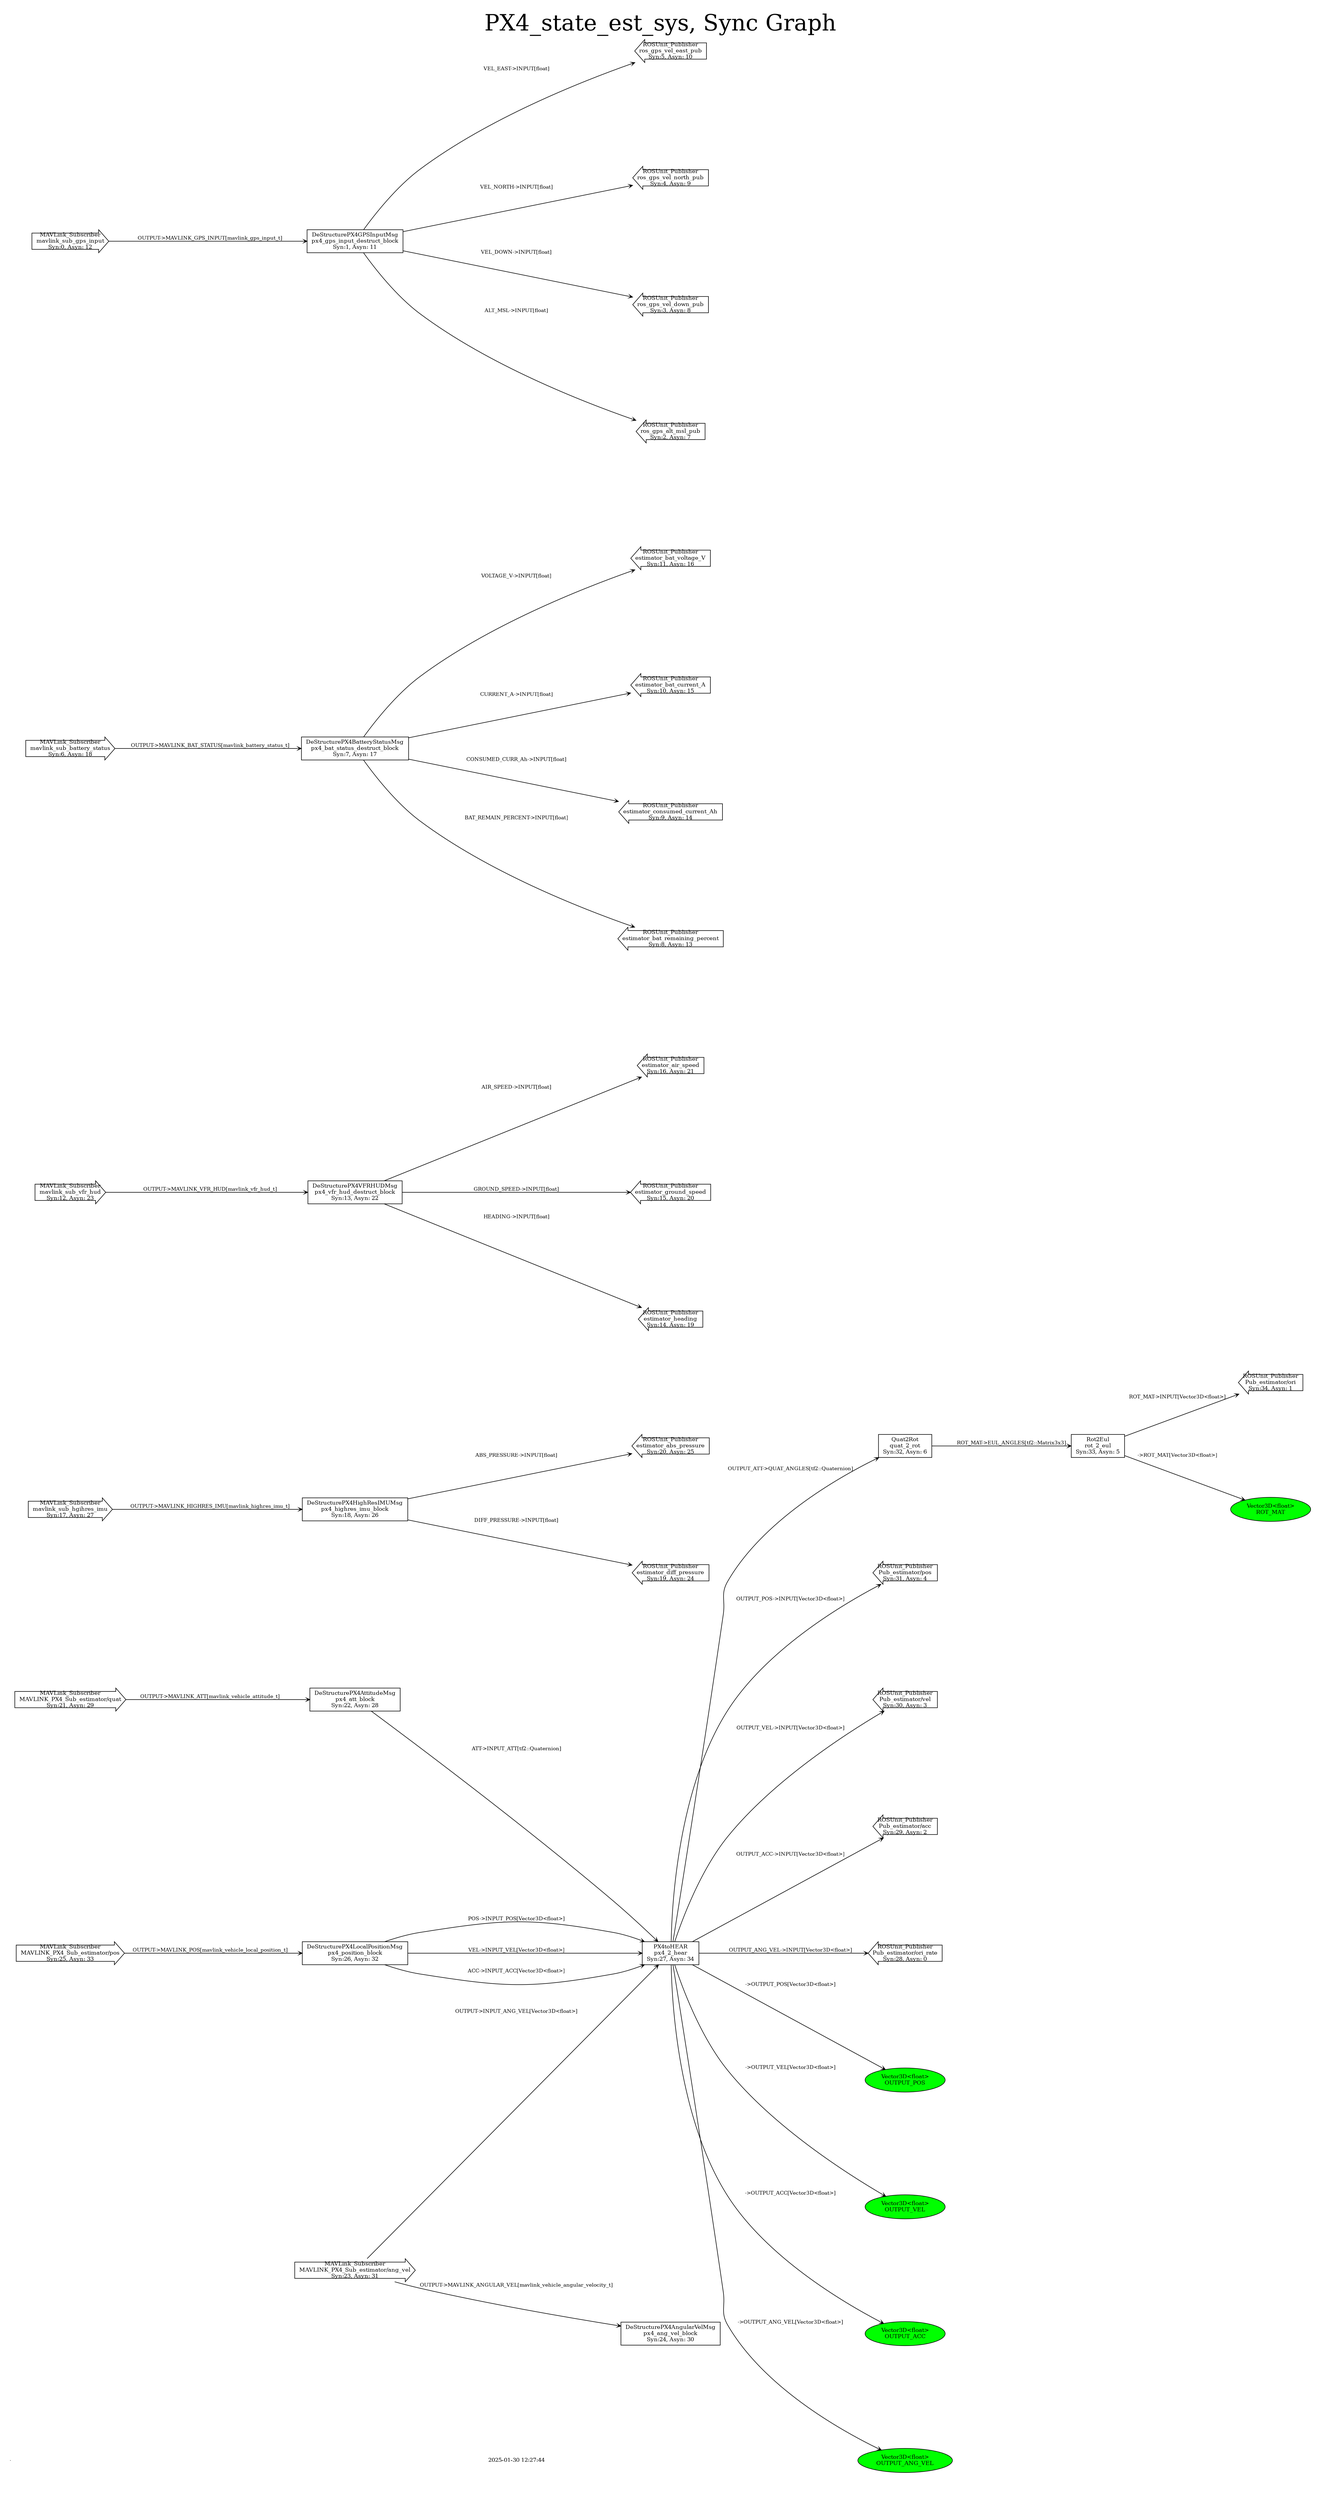 digraph G {
// Node for the image
node [shape=none, label="", width=0, height=0];
// Image node
imageNode [image="Media/as_built_rotated.png", width=1.0, height=1.0, fixedsize=true];
// Invisible subgraph to help with positioning
subgraph cluster0 {
label = "";
style = invis; // Makes this subgraph invisible
// Invisible node to help position the image node
invisNode [shape=point, width=0, height=0, label=""];
// Text node
textNode [label="2025-01-30 12:27:44", shape=plaintext, fontsize=10];
// Positioning nodes
invisNode -> imageNode [style=invis]; // Makes the edge invisible
imageNode -> textNode [style=invis]; // Connects image node to text node with invisible edge
}
{rank=source;invisNode;}
label="PX4_state_est_sys, Sync Graph"
labelloc="t"
;fontsize=40;
rankdir="LR"
graph[center=true, margin=0.2, nodesep=1.5, ranksep=0.15]
node[ shape=box,fontsize=10]
edge[weight=1.2,arrowsize=0.6, arrowhead=vee,fontsize=9]
  1 -> 2 [label="OUTPUT->MAVLINK_POS[mavlink_vehicle_local_position_t]",style="solid"];
  2 -> 0 [label="POS->INPUT_POS[Vector3D<float>]",style="solid"];
  2 -> 0 [label="VEL->INPUT_VEL[Vector3D<float>]",style="solid"];
  2 -> 0 [label="ACC->INPUT_ACC[Vector3D<float>]",style="solid"];
  3 -> 4 [label="OUTPUT->MAVLINK_ANGULAR_VEL[mavlink_vehicle_angular_velocity_t]",style="solid"];
  3 -> 0 [label="OUTPUT->INPUT_ANG_VEL[Vector3D<float>]",style="solid"];
  5 -> 6 [label="OUTPUT->MAVLINK_ATT[mavlink_vehicle_attitude_t]",style="solid"];
  6 -> 0 [label="ATT->INPUT_ATT[tf2::Quaternion]",style="solid"];
  7 -> 8 [label="OUTPUT->MAVLINK_HIGHRES_IMU[mavlink_highres_imu_t]",style="solid"];
  8 -> 9 [label="ABS_PRESSURE->INPUT[float]",style="solid"];
  8 -> 10 [label="DIFF_PRESSURE->INPUT[float]",style="solid"];
  11 -> 12 [label="OUTPUT->MAVLINK_VFR_HUD[mavlink_vfr_hud_t]",style="solid"];
  12 -> 13 [label="AIR_SPEED->INPUT[float]",style="solid"];
  12 -> 14 [label="GROUND_SPEED->INPUT[float]",style="solid"];
  12 -> 15 [label="HEADING->INPUT[float]",style="solid"];
  16 -> 17 [label="OUTPUT->MAVLINK_BAT_STATUS[mavlink_battery_status_t]",style="solid"];
  17 -> 18 [label="VOLTAGE_V->INPUT[float]",style="solid"];
  17 -> 19 [label="CURRENT_A->INPUT[float]",style="solid"];
  17 -> 20 [label="CONSUMED_CURR_Ah->INPUT[float]",style="solid"];
  17 -> 21 [label="BAT_REMAIN_PERCENT->INPUT[float]",style="solid"];
  22 -> 23 [label="OUTPUT->MAVLINK_GPS_INPUT[mavlink_gps_input_t]",style="solid"];
  23 -> 24 [label="VEL_EAST->INPUT[float]",style="solid"];
  23 -> 25 [label="VEL_NORTH->INPUT[float]",style="solid"];
  23 -> 26 [label="VEL_DOWN->INPUT[float]",style="solid"];
  23 -> 27 [label="ALT_MSL->INPUT[float]",style="solid"];
  0 -> 28 [label="OUTPUT_ATT->QUAT_ANGLES[tf2::Quaternion]",style="solid"];
  28 -> 29 [label="ROT_MAT->EUL_ANGLES[tf2::Matrix3x3]",style="solid"];
  0 -> 30 [label="OUTPUT_POS->INPUT[Vector3D<float>]",style="solid"];
  0 -> 31 [label="OUTPUT_VEL->INPUT[Vector3D<float>]",style="solid"];
  0 -> 32 [label="OUTPUT_ACC->INPUT[Vector3D<float>]",style="solid"];
  29 -> 33 [label="ROT_MAT->INPUT[Vector3D<float>]",style="solid"];
  0 -> 34 [label="OUTPUT_ANG_VEL->INPUT[Vector3D<float>]",style="solid"];
  0 -> 35 [label="->OUTPUT_POS[Vector3D<float>]",style="solid"];
  0 -> 36 [label="->OUTPUT_VEL[Vector3D<float>]",style="solid"];
  0 -> 37 [label="->OUTPUT_ACC[Vector3D<float>]",style="solid"];
  29 -> 38 [label="->ROT_MAT[Vector3D<float>]",style="solid"];
  0 -> 39 [label="->OUTPUT_ANG_VEL[Vector3D<float>]",style="solid"];
  0[label="PX4toHEAR\npx4_2_hear\nSyn:27, Asyn: 34", shape=box];
  1[label="MAVLink_Subscriber\nMAVLINK_PX4_Sub_estimator/pos\nSyn:25, Asyn: 33", shape=rarrow];
  2[label="DeStructurePX4LocalPositionMsg\npx4_position_block\nSyn:26, Asyn: 32", shape=box];
  3[label="MAVLink_Subscriber\nMAVLINK_PX4_Sub_estimator/ang_vel\nSyn:23, Asyn: 31", shape=rarrow];
  4[label="DeStructurePX4AngularVelMsg\npx4_ang_vel_block\nSyn:24, Asyn: 30", shape=box];
  5[label="MAVLink_Subscriber\nMAVLINK_PX4_Sub_estimator/quat\nSyn:21, Asyn: 29", shape=rarrow];
  6[label="DeStructurePX4AttitudeMsg\npx4_att_block\nSyn:22, Asyn: 28", shape=box];
  7[label="MAVLink_Subscriber\nmavlink_sub_hgihres_imu\nSyn:17, Asyn: 27", shape=rarrow];
  8[label="DeStructurePX4HighResIMUMsg\npx4_highres_imu_block\nSyn:18, Asyn: 26", shape=box];
  9[label="ROSUnit_Publisher\nestimator_abs_pressure\nSyn:20, Asyn: 25", shape=larrow];
  10[label="ROSUnit_Publisher\nestimator_diff_pressure\nSyn:19, Asyn: 24", shape=larrow];
  11[label="MAVLink_Subscriber\nmavlink_sub_vfr_hud\nSyn:12, Asyn: 23", shape=rarrow];
  12[label="DeStructurePX4VFRHUDMsg\npx4_vfr_hud_destruct_block\nSyn:13, Asyn: 22", shape=box];
  13[label="ROSUnit_Publisher\nestimator_air_speed\nSyn:16, Asyn: 21", shape=larrow];
  14[label="ROSUnit_Publisher\nestimator_ground_speed\nSyn:15, Asyn: 20", shape=larrow];
  15[label="ROSUnit_Publisher\nestimator_heading\nSyn:14, Asyn: 19", shape=larrow];
  16[label="MAVLink_Subscriber\nmavlink_sub_battery_status\nSyn:6, Asyn: 18", shape=rarrow];
  17[label="DeStructurePX4BatteryStatusMsg\npx4_bat_status_destruct_block\nSyn:7, Asyn: 17", shape=box];
  18[label="ROSUnit_Publisher\nestimator_bat_voltage_V\nSyn:11, Asyn: 16", shape=larrow];
  19[label="ROSUnit_Publisher\nestimator_bat_current_A\nSyn:10, Asyn: 15", shape=larrow];
  20[label="ROSUnit_Publisher\nestimator_consumed_current_Ah\nSyn:9, Asyn: 14", shape=larrow];
  21[label="ROSUnit_Publisher\nestimator_bat_remaining_percent\nSyn:8, Asyn: 13", shape=larrow];
  22[label="MAVLink_Subscriber\nmavlink_sub_gps_input\nSyn:0, Asyn: 12", shape=rarrow];
  23[label="DeStructurePX4GPSInputMsg\npx4_gps_input_destruct_block\nSyn:1, Asyn: 11", shape=box];
  24[label="ROSUnit_Publisher\nros_gps_vel_east_pub\nSyn:5, Asyn: 10", shape=larrow];
  25[label="ROSUnit_Publisher\nros_gps_vel_north_pub\nSyn:4, Asyn: 9", shape=larrow];
  26[label="ROSUnit_Publisher\nros_gps_vel_down_pub\nSyn:3, Asyn: 8", shape=larrow];
  27[label="ROSUnit_Publisher\nros_gps_alt_msl_pub\nSyn:2, Asyn: 7", shape=larrow];
  28[label="Quat2Rot\nquat_2_rot\nSyn:32, Asyn: 6", shape=box];
  29[label="Rot2Eul\nrot_2_eul\nSyn:33, Asyn: 5", shape=box];
  30[label="ROSUnit_Publisher\nPub_estimator/pos\nSyn:31, Asyn: 4", shape=larrow];
  31[label="ROSUnit_Publisher\nPub_estimator/vel\nSyn:30, Asyn: 3", shape=larrow];
  32[label="ROSUnit_Publisher\nPub_estimator/acc\nSyn:29, Asyn: 2", shape=larrow];
  33[label="ROSUnit_Publisher\nPub_estimator/ori\nSyn:34, Asyn: 1", shape=larrow];
  34[label="ROSUnit_Publisher\nPub_estimator/ori_rate\nSyn:28, Asyn: 0", shape=larrow];
  35[style=filled,fillcolor=green,label="Vector3D<float>\nOUTPUT_POS", shape=ellipse];
  36[style=filled,fillcolor=green,label="Vector3D<float>\nOUTPUT_VEL", shape=ellipse];
  37[style=filled,fillcolor=green,label="Vector3D<float>\nOUTPUT_ACC", shape=ellipse];
  38[style=filled,fillcolor=green,label="Vector3D<float>\nROT_MAT", shape=ellipse];
  39[style=filled,fillcolor=green,label="Vector3D<float>\nOUTPUT_ANG_VEL", shape=ellipse];
}
